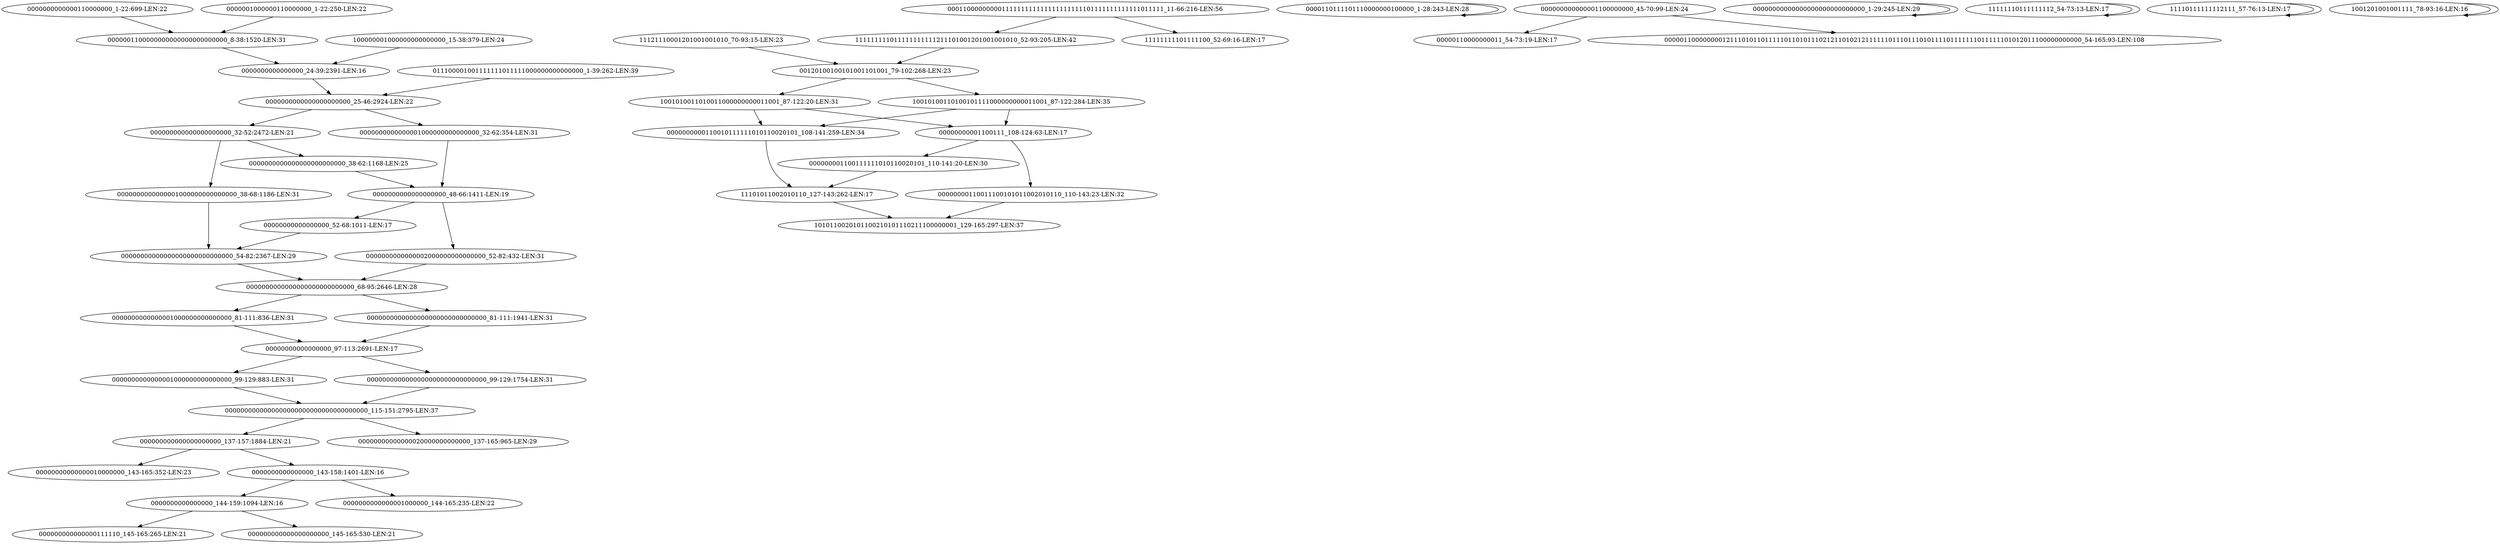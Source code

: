digraph G {
    "00000000000000000000000000000_54-82:2367-LEN:29" -> "0000000000000000000000000000_68-95:2646-LEN:28";
    "000000001100111111010110020101_110-141:20-LEN:30" -> "11101011002010110_127-143:262-LEN:17";
    "0000000000000000000000_25-46:2924-LEN:22" -> "000000000000000000000_32-52:2472-LEN:21";
    "0000000000000000000000_25-46:2924-LEN:22" -> "0000000000000001000000000000000_32-62:354-LEN:31";
    "11101011002010110_127-143:262-LEN:17" -> "1010110020101100210101110211100000001_129-165:297-LEN:37";
    "000000000000000000000_137-157:1884-LEN:21" -> "00000000000000010000000_143-165:352-LEN:23";
    "000000000000000000000_137-157:1884-LEN:21" -> "0000000000000000_143-158:1401-LEN:16";
    "11121110001201001001010_70-93:15-LEN:23" -> "00120100100101001101001_79-102:268-LEN:23";
    "0000000000000001000000000000000_99-129:883-LEN:31" -> "0000000000000000000000000000000000000_115-151:2795-LEN:37";
    "00000000110011100101011002010110_110-143:23-LEN:32" -> "1010110020101100210101110211100000001_129-165:297-LEN:37";
    "0000000000000000000_48-66:1411-LEN:19" -> "00000000000000000_52-68:1011-LEN:17";
    "0000000000000000000_48-66:1411-LEN:19" -> "0000000000000002000000000000000_52-82:432-LEN:31";
    "00000000000000000_52-68:1011-LEN:17" -> "00000000000000000000000000000_54-82:2367-LEN:29";
    "0000000000000000_144-159:1094-LEN:16" -> "000000000000000111110_145-165:265-LEN:21";
    "0000000000000000_144-159:1094-LEN:16" -> "000000000000000000000_145-165:530-LEN:21";
    "0000000000000001000000000000000_81-111:836-LEN:31" -> "00000000000000000_97-113:2691-LEN:17";
    "0000001100000000000000000000000_8-38:1520-LEN:31" -> "0000000000000000_24-39:2391-LEN:16";
    "0000000000000000000000000000000_81-111:1941-LEN:31" -> "00000000000000000_97-113:2691-LEN:17";
    "00000000001100111_108-124:63-LEN:17" -> "000000001100111111010110020101_110-141:20-LEN:30";
    "00000000001100111_108-124:63-LEN:17" -> "00000000110011100101011002010110_110-143:23-LEN:32";
    "0000110111101110000000100000_1-28:243-LEN:28" -> "0000110111101110000000100000_1-28:243-LEN:28";
    "000000000000001100000000_45-70:99-LEN:24" -> "00000110000000011_54-73:19-LEN:17";
    "000000000000001100000000_45-70:99-LEN:24" -> "000001100000000121110101101111101101011102121101021211111101110111010111101111111011111101012011100000000000_54-165:93-LEN:108";
    "011100001001111111011111000000000000000_1-39:262-LEN:39" -> "0000000000000000000000_25-46:2924-LEN:22";
    "0000000000000000000000000000000_99-129:1754-LEN:31" -> "0000000000000000000000000000000000000_115-151:2795-LEN:37";
    "000000000000000000000_32-52:2472-LEN:21" -> "0000000000000000000000000_38-62:1168-LEN:25";
    "000000000000000000000_32-52:2472-LEN:21" -> "0000000000000001000000000000000_38-68:1186-LEN:31";
    "10010100110100101111000000000011001_87-122:284-LEN:35" -> "00000000001100111_108-124:63-LEN:17";
    "10010100110100101111000000000011001_87-122:284-LEN:35" -> "0000000000110010111111010110020101_108-141:259-LEN:34";
    "0000000000000000000000000000000000000_115-151:2795-LEN:37" -> "000000000000000000000_137-157:1884-LEN:21";
    "0000000000000000000000000000000000000_115-151:2795-LEN:37" -> "00000000000000020000000000000_137-165:965-LEN:29";
    "100000001000000000000000_15-38:379-LEN:24" -> "0000000000000000_24-39:2391-LEN:16";
    "0000000000110010111111010110020101_108-141:259-LEN:34" -> "11101011002010110_127-143:262-LEN:17";
    "0000000000000001000000000000000_32-62:354-LEN:31" -> "0000000000000000000_48-66:1411-LEN:19";
    "0000000000000000000000000_38-62:1168-LEN:25" -> "0000000000000000000_48-66:1411-LEN:19";
    "0000000000000001000000000000000_38-68:1186-LEN:31" -> "00000000000000000000000000000_54-82:2367-LEN:29";
    "0000000000000000000000000000_68-95:2646-LEN:28" -> "0000000000000001000000000000000_81-111:836-LEN:31";
    "0000000000000000000000000000_68-95:2646-LEN:28" -> "0000000000000000000000000000000_81-111:1941-LEN:31";
    "0000000000000110000000_1-22:699-LEN:22" -> "0000001100000000000000000000000_8-38:1520-LEN:31";
    "00120100100101001101001_79-102:268-LEN:23" -> "10010100110100101111000000000011001_87-122:284-LEN:35";
    "00120100100101001101001_79-102:268-LEN:23" -> "1001010011010011000000000011001_87-122:20-LEN:31";
    "00000000000000000000000000000_1-29:245-LEN:29" -> "00000000000000000000000000000_1-29:245-LEN:29";
    "0000000000000002000000000000000_52-82:432-LEN:31" -> "0000000000000000000000000000_68-95:2646-LEN:28";
    "0000000000000000_143-158:1401-LEN:16" -> "0000000000000001000000_144-165:235-LEN:22";
    "0000000000000000_143-158:1401-LEN:16" -> "0000000000000000_144-159:1094-LEN:16";
    "11111110111111112_54-73:13-LEN:17" -> "11111110111111112_54-73:13-LEN:17";
    "11110111111112111_57-76:13-LEN:17" -> "11110111111112111_57-76:13-LEN:17";
    "0000000000000000_24-39:2391-LEN:16" -> "0000000000000000000000_25-46:2924-LEN:22";
    "00000000000000000_97-113:2691-LEN:17" -> "0000000000000001000000000000000_99-129:883-LEN:31";
    "00000000000000000_97-113:2691-LEN:17" -> "0000000000000000000000000000000_99-129:1754-LEN:31";
    "0000001000000110000000_1-22:250-LEN:22" -> "0000001100000000000000000000000_8-38:1520-LEN:31";
    "1001201001001111_78-93:16-LEN:16" -> "1001201001001111_78-93:16-LEN:16";
    "1001010011010011000000000011001_87-122:20-LEN:31" -> "00000000001100111_108-124:63-LEN:17";
    "1001010011010011000000000011001_87-122:20-LEN:31" -> "0000000000110010111111010110020101_108-141:259-LEN:34";
    "111111111011111111111211101001201001001010_52-93:205-LEN:42" -> "00120100100101001101001_79-102:268-LEN:23";
    "00011000000000111111111111111111111101111111111111011111_11-66:216-LEN:56" -> "11111111101111100_52-69:16-LEN:17";
    "00011000000000111111111111111111111101111111111111011111_11-66:216-LEN:56" -> "111111111011111111111211101001201001001010_52-93:205-LEN:42";
}
